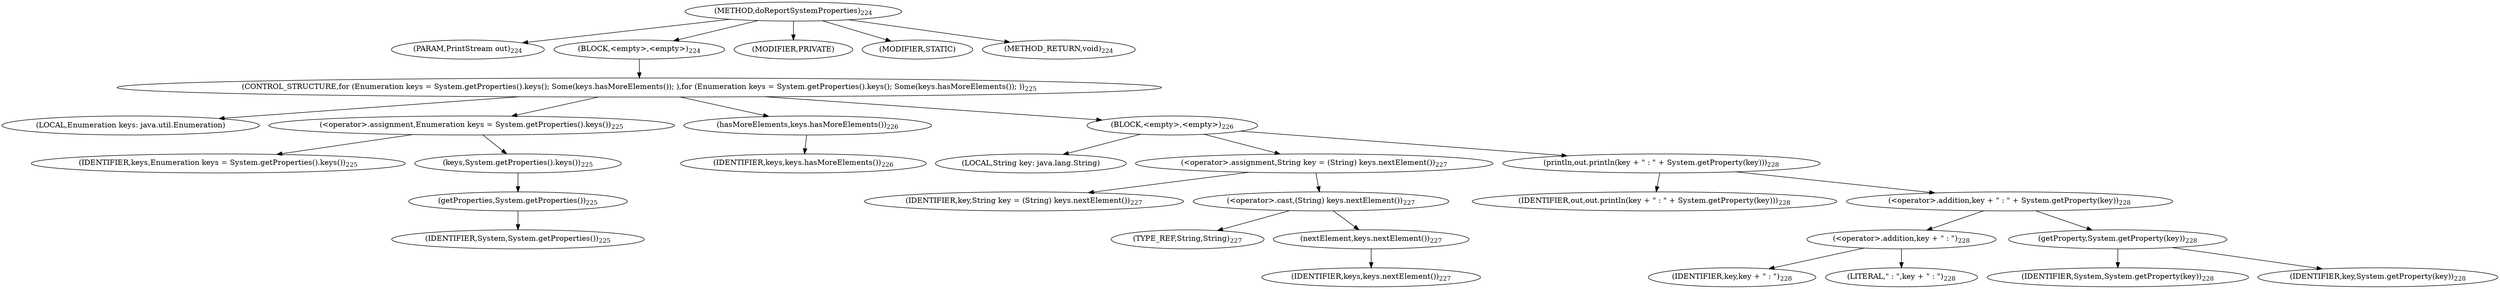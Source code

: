 digraph "doReportSystemProperties" {  
"343" [label = <(METHOD,doReportSystemProperties)<SUB>224</SUB>> ]
"344" [label = <(PARAM,PrintStream out)<SUB>224</SUB>> ]
"345" [label = <(BLOCK,&lt;empty&gt;,&lt;empty&gt;)<SUB>224</SUB>> ]
"346" [label = <(CONTROL_STRUCTURE,for (Enumeration keys = System.getProperties().keys(); Some(keys.hasMoreElements()); ),for (Enumeration keys = System.getProperties().keys(); Some(keys.hasMoreElements()); ))<SUB>225</SUB>> ]
"347" [label = <(LOCAL,Enumeration keys: java.util.Enumeration)> ]
"348" [label = <(&lt;operator&gt;.assignment,Enumeration keys = System.getProperties().keys())<SUB>225</SUB>> ]
"349" [label = <(IDENTIFIER,keys,Enumeration keys = System.getProperties().keys())<SUB>225</SUB>> ]
"350" [label = <(keys,System.getProperties().keys())<SUB>225</SUB>> ]
"351" [label = <(getProperties,System.getProperties())<SUB>225</SUB>> ]
"352" [label = <(IDENTIFIER,System,System.getProperties())<SUB>225</SUB>> ]
"353" [label = <(hasMoreElements,keys.hasMoreElements())<SUB>226</SUB>> ]
"354" [label = <(IDENTIFIER,keys,keys.hasMoreElements())<SUB>226</SUB>> ]
"355" [label = <(BLOCK,&lt;empty&gt;,&lt;empty&gt;)<SUB>226</SUB>> ]
"356" [label = <(LOCAL,String key: java.lang.String)> ]
"357" [label = <(&lt;operator&gt;.assignment,String key = (String) keys.nextElement())<SUB>227</SUB>> ]
"358" [label = <(IDENTIFIER,key,String key = (String) keys.nextElement())<SUB>227</SUB>> ]
"359" [label = <(&lt;operator&gt;.cast,(String) keys.nextElement())<SUB>227</SUB>> ]
"360" [label = <(TYPE_REF,String,String)<SUB>227</SUB>> ]
"361" [label = <(nextElement,keys.nextElement())<SUB>227</SUB>> ]
"362" [label = <(IDENTIFIER,keys,keys.nextElement())<SUB>227</SUB>> ]
"363" [label = <(println,out.println(key + &quot; : &quot; + System.getProperty(key)))<SUB>228</SUB>> ]
"364" [label = <(IDENTIFIER,out,out.println(key + &quot; : &quot; + System.getProperty(key)))<SUB>228</SUB>> ]
"365" [label = <(&lt;operator&gt;.addition,key + &quot; : &quot; + System.getProperty(key))<SUB>228</SUB>> ]
"366" [label = <(&lt;operator&gt;.addition,key + &quot; : &quot;)<SUB>228</SUB>> ]
"367" [label = <(IDENTIFIER,key,key + &quot; : &quot;)<SUB>228</SUB>> ]
"368" [label = <(LITERAL,&quot; : &quot;,key + &quot; : &quot;)<SUB>228</SUB>> ]
"369" [label = <(getProperty,System.getProperty(key))<SUB>228</SUB>> ]
"370" [label = <(IDENTIFIER,System,System.getProperty(key))<SUB>228</SUB>> ]
"371" [label = <(IDENTIFIER,key,System.getProperty(key))<SUB>228</SUB>> ]
"372" [label = <(MODIFIER,PRIVATE)> ]
"373" [label = <(MODIFIER,STATIC)> ]
"374" [label = <(METHOD_RETURN,void)<SUB>224</SUB>> ]
  "343" -> "344" 
  "343" -> "345" 
  "343" -> "372" 
  "343" -> "373" 
  "343" -> "374" 
  "345" -> "346" 
  "346" -> "347" 
  "346" -> "348" 
  "346" -> "353" 
  "346" -> "355" 
  "348" -> "349" 
  "348" -> "350" 
  "350" -> "351" 
  "351" -> "352" 
  "353" -> "354" 
  "355" -> "356" 
  "355" -> "357" 
  "355" -> "363" 
  "357" -> "358" 
  "357" -> "359" 
  "359" -> "360" 
  "359" -> "361" 
  "361" -> "362" 
  "363" -> "364" 
  "363" -> "365" 
  "365" -> "366" 
  "365" -> "369" 
  "366" -> "367" 
  "366" -> "368" 
  "369" -> "370" 
  "369" -> "371" 
}
